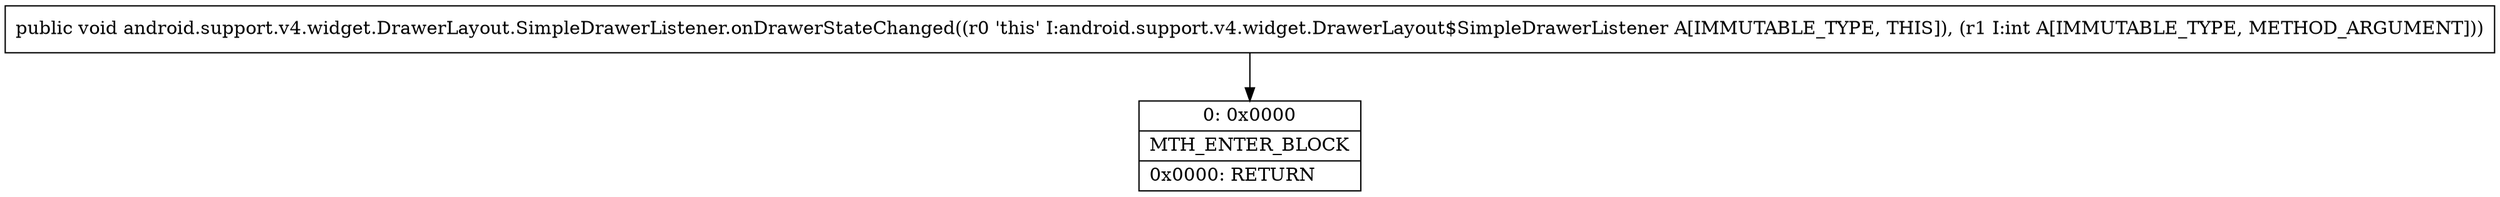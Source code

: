 digraph "CFG forandroid.support.v4.widget.DrawerLayout.SimpleDrawerListener.onDrawerStateChanged(I)V" {
Node_0 [shape=record,label="{0\:\ 0x0000|MTH_ENTER_BLOCK\l|0x0000: RETURN   \l}"];
MethodNode[shape=record,label="{public void android.support.v4.widget.DrawerLayout.SimpleDrawerListener.onDrawerStateChanged((r0 'this' I:android.support.v4.widget.DrawerLayout$SimpleDrawerListener A[IMMUTABLE_TYPE, THIS]), (r1 I:int A[IMMUTABLE_TYPE, METHOD_ARGUMENT])) }"];
MethodNode -> Node_0;
}

